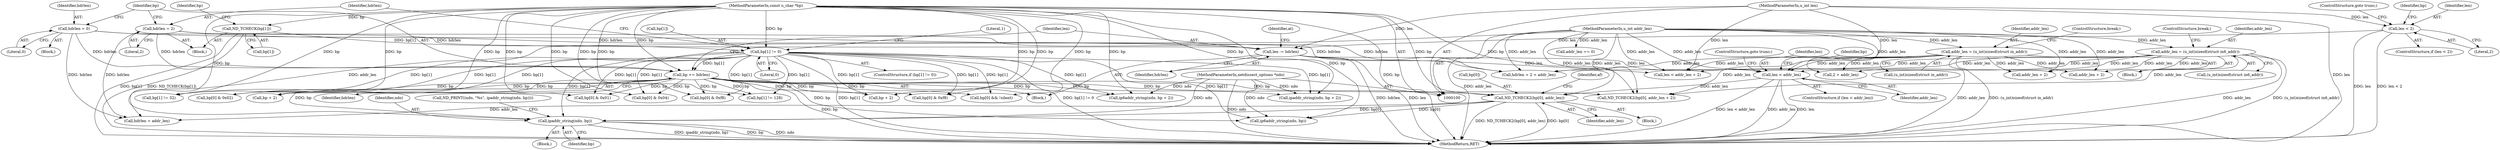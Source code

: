 digraph "0_tcpdump_5dc1860d8267b1e0cb78c9ffa2a40bea2fdb3ddc_3@pointer" {
"1000221" [label="(Call,ipaddr_string(ndo, bp))"];
"1000101" [label="(MethodParameterIn,netdissect_options *ndo)"];
"1000156" [label="(Call,bp[1] != 0)"];
"1000120" [label="(Call,ND_TCHECK(bp[1]))"];
"1000102" [label="(MethodParameterIn,const u_char *bp)"];
"1000188" [label="(Call,bp += hdrlen)"];
"1000185" [label="(Call,hdrlen = 0)"];
"1000164" [label="(Call,hdrlen = 2)"];
"1000203" [label="(Call,ND_TCHECK2(bp[0], addr_len))"];
"1000199" [label="(Call,len < addr_len)"];
"1000191" [label="(Call,len -= hdrlen)"];
"1000116" [label="(Call,len < 2)"];
"1000103" [label="(MethodParameterIn,u_int len)"];
"1000133" [label="(Call,addr_len = (u_int)sizeof(struct in_addr))"];
"1000105" [label="(MethodParameterIn,u_int addr_len)"];
"1000144" [label="(Call,addr_len = (u_int)sizeof(struct in6_addr))"];
"1000133" [label="(Call,addr_len = (u_int)sizeof(struct in_addr))"];
"1000258" [label="(Call,addr_len + 2)"];
"1000367" [label="(Call,bp[0] & 0x02)"];
"1000116" [label="(Call,len < 2)"];
"1000117" [label="(Identifier,len)"];
"1000238" [label="(Call,ip6addr_string(ndo, bp))"];
"1000155" [label="(ControlStructure,if (bp[1] != 0))"];
"1000102" [label="(MethodParameterIn,const u_char *bp)"];
"1000203" [label="(Call,ND_TCHECK2(bp[0], addr_len))"];
"1000190" [label="(Identifier,hdrlen)"];
"1000128" [label="(Block,)"];
"1000216" [label="(Call,ND_PRINT((ndo, \"%s\", ipaddr_string(ndo, bp))))"];
"1000223" [label="(Identifier,bp)"];
"1000139" [label="(ControlStructure,break;)"];
"1000311" [label="(Call,bp + 2)"];
"1000192" [label="(Identifier,len)"];
"1000189" [label="(Identifier,bp)"];
"1000187" [label="(Literal,0)"];
"1000315" [label="(Call,bp[1] != 128)"];
"1000404" [label="(Call,hdrlen + 2 + addr_len)"];
"1000103" [label="(MethodParameterIn,u_int len)"];
"1000394" [label="(Call,bp[0] & 0xf8)"];
"1000145" [label="(Identifier,addr_len)"];
"1000193" [label="(Identifier,hdrlen)"];
"1000202" [label="(ControlStructure,goto trunc;)"];
"1000119" [label="(ControlStructure,goto trunc;)"];
"1000121" [label="(Call,bp[1])"];
"1000188" [label="(Call,bp += hdrlen)"];
"1000144" [label="(Call,addr_len = (u_int)sizeof(struct in6_addr))"];
"1000122" [label="(Identifier,bp)"];
"1000204" [label="(Call,bp[0])"];
"1000168" [label="(Block,)"];
"1000146" [label="(Call,(u_int)sizeof(struct in6_addr))"];
"1000114" [label="(Block,)"];
"1000210" [label="(Identifier,af)"];
"1000135" [label="(Call,(u_int)sizeof(struct in_addr))"];
"1000275" [label="(Call,ipaddr_string(ndo, bp + 2))"];
"1000156" [label="(Call,bp[1] != 0)"];
"1000201" [label="(Identifier,addr_len)"];
"1000118" [label="(Literal,2)"];
"1000242" [label="(Call,hdrlen + addr_len)"];
"1000406" [label="(Call,2 + addr_len)"];
"1000163" [label="(Literal,1)"];
"1000164" [label="(Call,hdrlen = 2)"];
"1000358" [label="(Call,bp[0] & 0x04)"];
"1000186" [label="(Identifier,hdrlen)"];
"1000196" [label="(Block,)"];
"1000248" [label="(Call,len < addr_len + 2)"];
"1000160" [label="(Literal,0)"];
"1000250" [label="(Call,addr_len + 2)"];
"1000417" [label="(MethodReturn,RET)"];
"1000222" [label="(Identifier,ndo)"];
"1000329" [label="(Call,bp[0] && !silent)"];
"1000185" [label="(Call,hdrlen = 0)"];
"1000199" [label="(Call,len < addr_len)"];
"1000254" [label="(Call,ND_TCHECK2(bp[0], addr_len + 2))"];
"1000165" [label="(Identifier,hdrlen)"];
"1000166" [label="(Literal,2)"];
"1000277" [label="(Call,bp + 2)"];
"1000281" [label="(Call,bp[1] != 32)"];
"1000221" [label="(Call,ipaddr_string(ndo, bp))"];
"1000191" [label="(Call,len -= hdrlen)"];
"1000219" [label="(Block,)"];
"1000309" [label="(Call,ip6addr_string(ndo, bp + 2))"];
"1000200" [label="(Identifier,len)"];
"1000107" [label="(Block,)"];
"1000207" [label="(Identifier,addr_len)"];
"1000157" [label="(Call,bp[1])"];
"1000111" [label="(Call,addr_len == 0)"];
"1000195" [label="(Identifier,at)"];
"1000150" [label="(ControlStructure,break;)"];
"1000120" [label="(Call,ND_TCHECK(bp[1]))"];
"1000205" [label="(Identifier,bp)"];
"1000375" [label="(Call,bp[0] & 0x01)"];
"1000383" [label="(Call,bp[0] & 0xf8)"];
"1000134" [label="(Identifier,addr_len)"];
"1000105" [label="(MethodParameterIn,u_int addr_len)"];
"1000198" [label="(ControlStructure,if (len < addr_len))"];
"1000115" [label="(ControlStructure,if (len < 2))"];
"1000126" [label="(Identifier,bp)"];
"1000101" [label="(MethodParameterIn,netdissect_options *ndo)"];
"1000221" -> "1000219"  [label="AST: "];
"1000221" -> "1000223"  [label="CFG: "];
"1000222" -> "1000221"  [label="AST: "];
"1000223" -> "1000221"  [label="AST: "];
"1000216" -> "1000221"  [label="CFG: "];
"1000221" -> "1000417"  [label="DDG: ipaddr_string(ndo, bp)"];
"1000221" -> "1000417"  [label="DDG: bp"];
"1000221" -> "1000417"  [label="DDG: ndo"];
"1000101" -> "1000221"  [label="DDG: ndo"];
"1000156" -> "1000221"  [label="DDG: bp[1]"];
"1000188" -> "1000221"  [label="DDG: bp"];
"1000203" -> "1000221"  [label="DDG: bp[0]"];
"1000102" -> "1000221"  [label="DDG: bp"];
"1000101" -> "1000100"  [label="AST: "];
"1000101" -> "1000417"  [label="DDG: ndo"];
"1000101" -> "1000238"  [label="DDG: ndo"];
"1000101" -> "1000275"  [label="DDG: ndo"];
"1000101" -> "1000309"  [label="DDG: ndo"];
"1000156" -> "1000155"  [label="AST: "];
"1000156" -> "1000160"  [label="CFG: "];
"1000157" -> "1000156"  [label="AST: "];
"1000160" -> "1000156"  [label="AST: "];
"1000163" -> "1000156"  [label="CFG: "];
"1000165" -> "1000156"  [label="CFG: "];
"1000156" -> "1000417"  [label="DDG: bp[1]"];
"1000156" -> "1000417"  [label="DDG: bp[1] != 0"];
"1000120" -> "1000156"  [label="DDG: bp[1]"];
"1000102" -> "1000156"  [label="DDG: bp"];
"1000156" -> "1000188"  [label="DDG: bp[1]"];
"1000156" -> "1000238"  [label="DDG: bp[1]"];
"1000156" -> "1000275"  [label="DDG: bp[1]"];
"1000156" -> "1000277"  [label="DDG: bp[1]"];
"1000156" -> "1000281"  [label="DDG: bp[1]"];
"1000156" -> "1000309"  [label="DDG: bp[1]"];
"1000156" -> "1000311"  [label="DDG: bp[1]"];
"1000156" -> "1000315"  [label="DDG: bp[1]"];
"1000156" -> "1000329"  [label="DDG: bp[1]"];
"1000156" -> "1000358"  [label="DDG: bp[1]"];
"1000156" -> "1000367"  [label="DDG: bp[1]"];
"1000156" -> "1000375"  [label="DDG: bp[1]"];
"1000156" -> "1000383"  [label="DDG: bp[1]"];
"1000156" -> "1000394"  [label="DDG: bp[1]"];
"1000120" -> "1000114"  [label="AST: "];
"1000120" -> "1000121"  [label="CFG: "];
"1000121" -> "1000120"  [label="AST: "];
"1000126" -> "1000120"  [label="CFG: "];
"1000120" -> "1000417"  [label="DDG: bp[1]"];
"1000120" -> "1000417"  [label="DDG: ND_TCHECK(bp[1])"];
"1000102" -> "1000120"  [label="DDG: bp"];
"1000102" -> "1000100"  [label="AST: "];
"1000102" -> "1000417"  [label="DDG: bp"];
"1000102" -> "1000188"  [label="DDG: bp"];
"1000102" -> "1000203"  [label="DDG: bp"];
"1000102" -> "1000238"  [label="DDG: bp"];
"1000102" -> "1000254"  [label="DDG: bp"];
"1000102" -> "1000275"  [label="DDG: bp"];
"1000102" -> "1000277"  [label="DDG: bp"];
"1000102" -> "1000281"  [label="DDG: bp"];
"1000102" -> "1000309"  [label="DDG: bp"];
"1000102" -> "1000311"  [label="DDG: bp"];
"1000102" -> "1000315"  [label="DDG: bp"];
"1000102" -> "1000329"  [label="DDG: bp"];
"1000102" -> "1000358"  [label="DDG: bp"];
"1000102" -> "1000367"  [label="DDG: bp"];
"1000102" -> "1000375"  [label="DDG: bp"];
"1000102" -> "1000383"  [label="DDG: bp"];
"1000102" -> "1000394"  [label="DDG: bp"];
"1000188" -> "1000107"  [label="AST: "];
"1000188" -> "1000190"  [label="CFG: "];
"1000189" -> "1000188"  [label="AST: "];
"1000190" -> "1000188"  [label="AST: "];
"1000192" -> "1000188"  [label="CFG: "];
"1000188" -> "1000417"  [label="DDG: bp"];
"1000185" -> "1000188"  [label="DDG: hdrlen"];
"1000164" -> "1000188"  [label="DDG: hdrlen"];
"1000188" -> "1000203"  [label="DDG: bp"];
"1000188" -> "1000238"  [label="DDG: bp"];
"1000188" -> "1000254"  [label="DDG: bp"];
"1000188" -> "1000275"  [label="DDG: bp"];
"1000188" -> "1000277"  [label="DDG: bp"];
"1000188" -> "1000281"  [label="DDG: bp"];
"1000188" -> "1000309"  [label="DDG: bp"];
"1000188" -> "1000311"  [label="DDG: bp"];
"1000188" -> "1000315"  [label="DDG: bp"];
"1000188" -> "1000329"  [label="DDG: bp"];
"1000188" -> "1000358"  [label="DDG: bp"];
"1000188" -> "1000367"  [label="DDG: bp"];
"1000188" -> "1000375"  [label="DDG: bp"];
"1000188" -> "1000383"  [label="DDG: bp"];
"1000188" -> "1000394"  [label="DDG: bp"];
"1000185" -> "1000168"  [label="AST: "];
"1000185" -> "1000187"  [label="CFG: "];
"1000186" -> "1000185"  [label="AST: "];
"1000187" -> "1000185"  [label="AST: "];
"1000189" -> "1000185"  [label="CFG: "];
"1000185" -> "1000191"  [label="DDG: hdrlen"];
"1000185" -> "1000242"  [label="DDG: hdrlen"];
"1000185" -> "1000404"  [label="DDG: hdrlen"];
"1000164" -> "1000114"  [label="AST: "];
"1000164" -> "1000166"  [label="CFG: "];
"1000165" -> "1000164"  [label="AST: "];
"1000166" -> "1000164"  [label="AST: "];
"1000189" -> "1000164"  [label="CFG: "];
"1000164" -> "1000191"  [label="DDG: hdrlen"];
"1000164" -> "1000242"  [label="DDG: hdrlen"];
"1000164" -> "1000404"  [label="DDG: hdrlen"];
"1000203" -> "1000196"  [label="AST: "];
"1000203" -> "1000207"  [label="CFG: "];
"1000204" -> "1000203"  [label="AST: "];
"1000207" -> "1000203"  [label="AST: "];
"1000210" -> "1000203"  [label="CFG: "];
"1000203" -> "1000417"  [label="DDG: ND_TCHECK2(bp[0], addr_len)"];
"1000203" -> "1000417"  [label="DDG: bp[0]"];
"1000199" -> "1000203"  [label="DDG: addr_len"];
"1000105" -> "1000203"  [label="DDG: addr_len"];
"1000203" -> "1000238"  [label="DDG: bp[0]"];
"1000203" -> "1000242"  [label="DDG: addr_len"];
"1000199" -> "1000198"  [label="AST: "];
"1000199" -> "1000201"  [label="CFG: "];
"1000200" -> "1000199"  [label="AST: "];
"1000201" -> "1000199"  [label="AST: "];
"1000202" -> "1000199"  [label="CFG: "];
"1000205" -> "1000199"  [label="CFG: "];
"1000199" -> "1000417"  [label="DDG: addr_len"];
"1000199" -> "1000417"  [label="DDG: len"];
"1000199" -> "1000417"  [label="DDG: len < addr_len"];
"1000191" -> "1000199"  [label="DDG: len"];
"1000103" -> "1000199"  [label="DDG: len"];
"1000133" -> "1000199"  [label="DDG: addr_len"];
"1000144" -> "1000199"  [label="DDG: addr_len"];
"1000105" -> "1000199"  [label="DDG: addr_len"];
"1000191" -> "1000107"  [label="AST: "];
"1000191" -> "1000193"  [label="CFG: "];
"1000192" -> "1000191"  [label="AST: "];
"1000193" -> "1000191"  [label="AST: "];
"1000195" -> "1000191"  [label="CFG: "];
"1000191" -> "1000417"  [label="DDG: hdrlen"];
"1000191" -> "1000417"  [label="DDG: len"];
"1000116" -> "1000191"  [label="DDG: len"];
"1000103" -> "1000191"  [label="DDG: len"];
"1000191" -> "1000248"  [label="DDG: len"];
"1000116" -> "1000115"  [label="AST: "];
"1000116" -> "1000118"  [label="CFG: "];
"1000117" -> "1000116"  [label="AST: "];
"1000118" -> "1000116"  [label="AST: "];
"1000119" -> "1000116"  [label="CFG: "];
"1000122" -> "1000116"  [label="CFG: "];
"1000116" -> "1000417"  [label="DDG: len"];
"1000116" -> "1000417"  [label="DDG: len < 2"];
"1000103" -> "1000116"  [label="DDG: len"];
"1000103" -> "1000100"  [label="AST: "];
"1000103" -> "1000417"  [label="DDG: len"];
"1000103" -> "1000248"  [label="DDG: len"];
"1000133" -> "1000128"  [label="AST: "];
"1000133" -> "1000135"  [label="CFG: "];
"1000134" -> "1000133"  [label="AST: "];
"1000135" -> "1000133"  [label="AST: "];
"1000139" -> "1000133"  [label="CFG: "];
"1000133" -> "1000417"  [label="DDG: addr_len"];
"1000133" -> "1000417"  [label="DDG: (u_int)sizeof(struct in_addr)"];
"1000105" -> "1000133"  [label="DDG: addr_len"];
"1000133" -> "1000248"  [label="DDG: addr_len"];
"1000133" -> "1000250"  [label="DDG: addr_len"];
"1000133" -> "1000254"  [label="DDG: addr_len"];
"1000133" -> "1000258"  [label="DDG: addr_len"];
"1000133" -> "1000404"  [label="DDG: addr_len"];
"1000133" -> "1000406"  [label="DDG: addr_len"];
"1000105" -> "1000100"  [label="AST: "];
"1000105" -> "1000417"  [label="DDG: addr_len"];
"1000105" -> "1000111"  [label="DDG: addr_len"];
"1000105" -> "1000144"  [label="DDG: addr_len"];
"1000105" -> "1000242"  [label="DDG: addr_len"];
"1000105" -> "1000248"  [label="DDG: addr_len"];
"1000105" -> "1000250"  [label="DDG: addr_len"];
"1000105" -> "1000254"  [label="DDG: addr_len"];
"1000105" -> "1000258"  [label="DDG: addr_len"];
"1000105" -> "1000404"  [label="DDG: addr_len"];
"1000105" -> "1000406"  [label="DDG: addr_len"];
"1000144" -> "1000128"  [label="AST: "];
"1000144" -> "1000146"  [label="CFG: "];
"1000145" -> "1000144"  [label="AST: "];
"1000146" -> "1000144"  [label="AST: "];
"1000150" -> "1000144"  [label="CFG: "];
"1000144" -> "1000417"  [label="DDG: addr_len"];
"1000144" -> "1000417"  [label="DDG: (u_int)sizeof(struct in6_addr)"];
"1000144" -> "1000248"  [label="DDG: addr_len"];
"1000144" -> "1000250"  [label="DDG: addr_len"];
"1000144" -> "1000254"  [label="DDG: addr_len"];
"1000144" -> "1000258"  [label="DDG: addr_len"];
"1000144" -> "1000404"  [label="DDG: addr_len"];
"1000144" -> "1000406"  [label="DDG: addr_len"];
}
